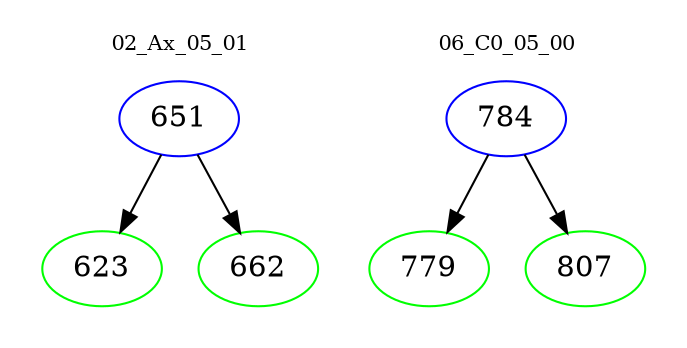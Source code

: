 digraph{
subgraph cluster_0 {
color = white
label = "02_Ax_05_01";
fontsize=10;
T0_651 [label="651", color="blue"]
T0_651 -> T0_623 [color="black"]
T0_623 [label="623", color="green"]
T0_651 -> T0_662 [color="black"]
T0_662 [label="662", color="green"]
}
subgraph cluster_1 {
color = white
label = "06_C0_05_00";
fontsize=10;
T1_784 [label="784", color="blue"]
T1_784 -> T1_779 [color="black"]
T1_779 [label="779", color="green"]
T1_784 -> T1_807 [color="black"]
T1_807 [label="807", color="green"]
}
}
